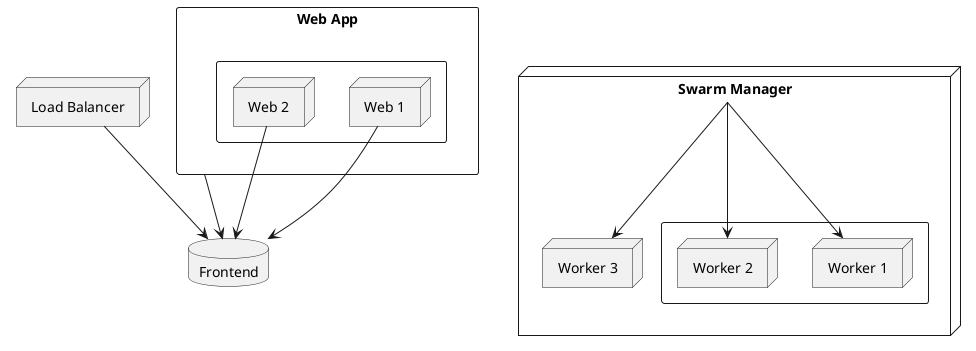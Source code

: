 @startuml Example 1
!define NODE_RADIUS 1.5
!define SERVICE_RADIUS 3
!define NETWORK_RADIUS 4

!define NODE_COLOR LightBlue
!define SERVICE_COLOR LightGreen
!define NETWORK_COLOR LightYellow

node "Swarm Manager" as manager {
  rectangle {
    node "Worker 1" as worker1
    node "Worker 2" as worker2
  }
  node "Worker 3" as worker3
}

node "Load Balancer" as lb

rectangle "Web App" as webapp {
  rectangle {
    node "Web 1" as web1
    node "Web 2" as web2
  }
}

database "Frontend" as frontend

manager --> worker1
manager --> worker2
manager --> worker3
lb --> frontend
webapp --> frontend
web1 --> frontend
web2 --> frontend

@enduml

